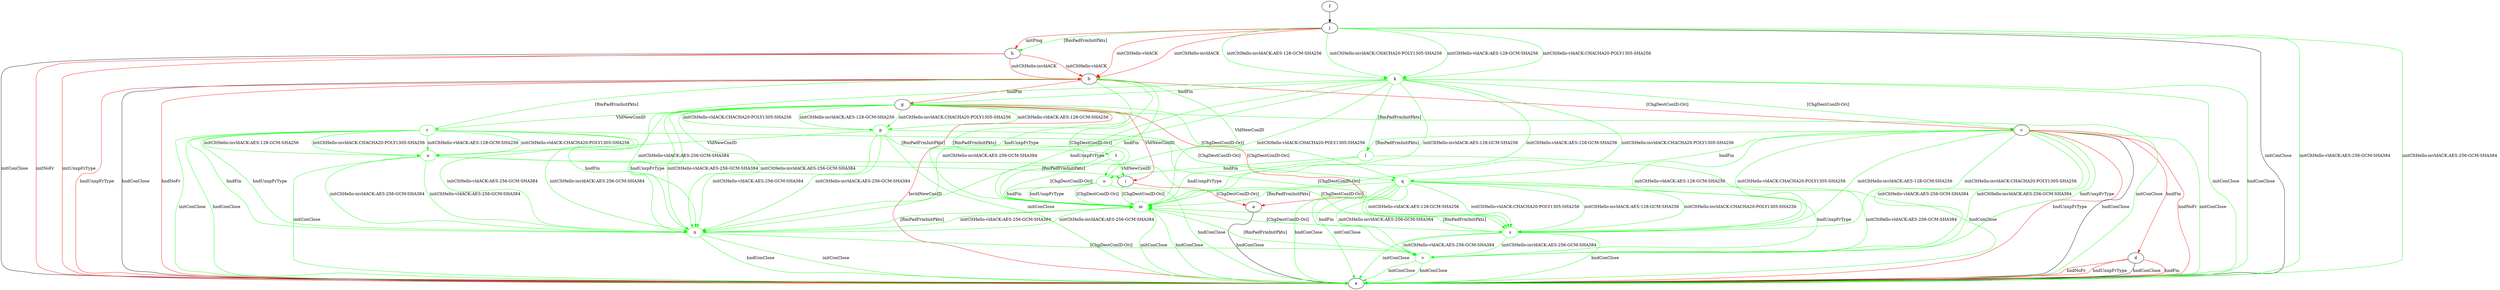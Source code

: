 digraph "" {
	a -> e	[key=0,
		label="hndConClose "];
	b -> c	[key=0,
		color=red,
		label="[ChgDestConID-Ori] "];
	b -> e	[key=0,
		label="hndConClose "];
	b -> e	[key=1,
		color=red,
		label="hndNoFr "];
	b -> e	[key=2,
		color=red,
		label="hndUnxpFrType "];
	b -> g	[key=0,
		color=red,
		label="hndFin "];
	m	[color=green];
	b -> m	[key=0,
		color=green,
		label="hndFin "];
	b -> m	[key=1,
		color=green,
		label="hndUnxpFrType "];
	b -> m	[key=2,
		color=green,
		label="[ChgDestConID-Ori] "];
	c -> d	[key=0,
		color=red,
		label="hndFin "];
	c -> e	[key=0,
		label="hndConClose "];
	c -> e	[key=1,
		color=green,
		label="initConClose "];
	c -> e	[key=2,
		color=red,
		label="hndNoFr "];
	c -> e	[key=3,
		color=red,
		label="hndUnxpFrType "];
	l	[color=green];
	c -> l	[key=0,
		color=green,
		label="[RmPadFrmInitPkts] "];
	q	[color=green];
	c -> q	[key=0,
		color=green,
		label="hndFin "];
	s	[color=green];
	c -> s	[key=0,
		color=green,
		label="initCltHello-vldACK:AES-128-GCM-SHA256 "];
	c -> s	[key=1,
		color=green,
		label="initCltHello-vldACK:CHACHA20-POLY1305-SHA256 "];
	c -> s	[key=2,
		color=green,
		label="initCltHello-invldACK:AES-128-GCM-SHA256 "];
	c -> s	[key=3,
		color=green,
		label="initCltHello-invldACK:CHACHA20-POLY1305-SHA256 "];
	v	[color=green];
	c -> v	[key=0,
		color=green,
		label="initCltHello-vldACK:AES-256-GCM-SHA384 "];
	c -> v	[key=1,
		color=green,
		label="initCltHello-invldACK:AES-256-GCM-SHA384 "];
	c -> v	[key=2,
		color=green,
		label="hndUnxpFrType "];
	d -> e	[key=0,
		label="hndConClose "];
	d -> e	[key=1,
		color=red,
		label="hndFin "];
	d -> e	[key=2,
		color=red,
		label="hndNoFr "];
	d -> e	[key=3,
		color=red,
		label="hndUnxpFrType "];
	f -> j	[key=0];
	g -> a	[key=0,
		color=red,
		label="[ChgDestConID-Ori] "];
	g -> e	[key=0,
		color=green,
		label="initConClose "];
	g -> e	[key=1,
		color=red,
		label="InvldNewConID "];
	g -> i	[key=0,
		color=red,
		label="VldNewConID "];
	n	[color=green];
	g -> n	[key=0,
		color=green,
		label="initCltHello-vldACK:AES-256-GCM-SHA384 "];
	g -> n	[key=1,
		color=green,
		label="initCltHello-invldACK:AES-256-GCM-SHA384 "];
	g -> n	[key=2,
		color=green,
		label="hndFin "];
	g -> n	[key=3,
		color=green,
		label="hndUnxpFrType "];
	o	[color=green];
	g -> o	[key=0,
		color=green,
		label="[RmPadFrmInitPkts] "];
	p	[color=green];
	g -> p	[key=0,
		color=green,
		label="initCltHello-vldACK:AES-128-GCM-SHA256 "];
	g -> p	[key=1,
		color=green,
		label="initCltHello-vldACK:CHACHA20-POLY1305-SHA256 "];
	g -> p	[key=2,
		color=green,
		label="initCltHello-invldACK:AES-128-GCM-SHA256 "];
	g -> p	[key=3,
		color=green,
		label="initCltHello-invldACK:CHACHA20-POLY1305-SHA256 "];
	g -> q	[key=0,
		color=green,
		label="[ChgDestConID-Ori] "];
	r	[color=green];
	g -> r	[key=0,
		color=green,
		label="VldNewConID "];
	h -> b	[key=0,
		color=red,
		label="initCltHello-vldACK "];
	h -> b	[key=1,
		color=red,
		label="initCltHello-invldACK "];
	h -> e	[key=0,
		label="initConClose "];
	h -> e	[key=1,
		color=red,
		label="initNoFr "];
	h -> e	[key=2,
		color=red,
		label="initUnxpFrType "];
	i -> a	[key=0,
		color=red,
		label="[ChgDestConID-Ori] "];
	i -> m	[key=0,
		color=green,
		label="[ChgDestConID-Ori] "];
	j -> b	[key=0,
		color=red,
		label="initCltHello-vldACK "];
	j -> b	[key=1,
		color=red,
		label="initCltHello-invldACK "];
	j -> e	[key=0,
		label="initConClose "];
	j -> e	[key=1,
		color=green,
		label="initCltHello-vldACK:AES-256-GCM-SHA384 "];
	j -> e	[key=2,
		color=green,
		label="initCltHello-invldACK:AES-256-GCM-SHA384 "];
	j -> h	[key=0,
		color=green,
		label="[RmPadFrmInitPkts] "];
	j -> h	[key=1,
		color=red,
		label="initPing "];
	k	[color=green];
	j -> k	[key=0,
		color=green,
		label="initCltHello-vldACK:AES-128-GCM-SHA256 "];
	j -> k	[key=1,
		color=green,
		label="initCltHello-vldACK:CHACHA20-POLY1305-SHA256 "];
	j -> k	[key=2,
		color=green,
		label="initCltHello-invldACK:AES-128-GCM-SHA256 "];
	j -> k	[key=3,
		color=green,
		label="initCltHello-invldACK:CHACHA20-POLY1305-SHA256 "];
	k -> c	[key=0,
		color=green,
		label="[ChgDestConID-Ori] "];
	k -> e	[key=0,
		color=green,
		label="initConClose "];
	k -> e	[key=1,
		color=green,
		label="hndConClose "];
	k -> g	[key=0,
		color=green,
		label="hndFin "];
	k -> l	[key=0,
		color=green,
		label="[RmPadFrmInitPkts] "];
	k -> m	[key=0,
		color=green,
		label="initCltHello-vldACK:AES-128-GCM-SHA256 "];
	k -> m	[key=1,
		color=green,
		label="initCltHello-vldACK:CHACHA20-POLY1305-SHA256 "];
	k -> m	[key=2,
		color=green,
		label="initCltHello-invldACK:AES-128-GCM-SHA256 "];
	k -> m	[key=3,
		color=green,
		label="initCltHello-invldACK:CHACHA20-POLY1305-SHA256 "];
	k -> n	[key=0,
		color=green,
		label="initCltHello-vldACK:AES-256-GCM-SHA384 "];
	k -> n	[key=1,
		color=green,
		label="initCltHello-invldACK:AES-256-GCM-SHA384 "];
	k -> n	[key=2,
		color=green,
		label="hndUnxpFrType "];
	l -> e	[key=0,
		color=green,
		label="hndConClose "];
	l -> m	[key=0,
		color=green,
		label="hndUnxpFrType "];
	l -> o	[key=0,
		color=green,
		label="hndFin "];
	m -> e	[key=0,
		color=green,
		label="initConClose "];
	m -> e	[key=1,
		color=green,
		label="hndConClose "];
	m -> n	[key=0,
		color=green,
		label="initCltHello-vldACK:AES-256-GCM-SHA384 "];
	m -> n	[key=1,
		color=green,
		label="initCltHello-invldACK:AES-256-GCM-SHA384 "];
	m -> s	[key=0,
		color=green,
		label="[ChgDestConID-Ori] "];
	n -> e	[key=0,
		color=green,
		label="initConClose "];
	n -> e	[key=1,
		color=green,
		label="hndConClose "];
	n -> m	[key=0,
		color=green,
		label="[RmPadFrmInitPkts] "];
	n -> v	[key=0,
		color=green,
		label="[ChgDestConID-Ori] "];
	o -> b	[key=0,
		color=green,
		label="VldNewConID "];
	o -> e	[key=0,
		color=green,
		label="hndConClose "];
	o -> m	[key=0,
		color=green,
		label="hndFin "];
	o -> m	[key=1,
		color=green,
		label="hndUnxpFrType "];
	o -> m	[key=2,
		color=green,
		label="[ChgDestConID-Ori] "];
	p -> e	[key=0,
		color=green,
		label="initConClose "];
	p -> n	[key=0,
		color=green,
		label="initCltHello-vldACK:AES-256-GCM-SHA384 "];
	p -> n	[key=1,
		color=green,
		label="initCltHello-invldACK:AES-256-GCM-SHA384 "];
	p -> s	[key=0,
		color=green,
		label="[ChgDestConID-Ori] "];
	t	[color=green];
	p -> t	[key=0,
		color=green,
		label="[RmPadFrmInitPkts] "];
	u	[color=green];
	p -> u	[key=0,
		color=green,
		label="VldNewConID "];
	q -> e	[key=0,
		color=green,
		label="initConClose "];
	q -> e	[key=1,
		color=green,
		label="hndConClose "];
	q -> m	[key=0,
		color=green,
		label="[RmPadFrmInitPkts] "];
	q -> s	[key=0,
		color=green,
		label="initCltHello-vldACK:AES-128-GCM-SHA256 "];
	q -> s	[key=1,
		color=green,
		label="initCltHello-vldACK:CHACHA20-POLY1305-SHA256 "];
	q -> s	[key=2,
		color=green,
		label="initCltHello-invldACK:AES-128-GCM-SHA256 "];
	q -> s	[key=3,
		color=green,
		label="initCltHello-invldACK:CHACHA20-POLY1305-SHA256 "];
	q -> v	[key=0,
		color=green,
		label="initCltHello-vldACK:AES-256-GCM-SHA384 "];
	q -> v	[key=1,
		color=green,
		label="initCltHello-invldACK:AES-256-GCM-SHA384 "];
	q -> v	[key=2,
		color=green,
		label="hndFin "];
	q -> v	[key=3,
		color=green,
		label="hndUnxpFrType "];
	r -> b	[key=0,
		color=green,
		label="[RmPadFrmInitPkts] "];
	r -> e	[key=0,
		color=green,
		label="initConClose "];
	r -> e	[key=1,
		color=green,
		label="hndConClose "];
	r -> n	[key=0,
		color=green,
		label="initCltHello-vldACK:AES-256-GCM-SHA384 "];
	r -> n	[key=1,
		color=green,
		label="initCltHello-invldACK:AES-256-GCM-SHA384 "];
	r -> n	[key=2,
		color=green,
		label="hndFin "];
	r -> n	[key=3,
		color=green,
		label="hndUnxpFrType "];
	r -> q	[key=0,
		color=green,
		label="[ChgDestConID-Ori] "];
	r -> u	[key=0,
		color=green,
		label="initCltHello-vldACK:AES-128-GCM-SHA256 "];
	r -> u	[key=1,
		color=green,
		label="initCltHello-vldACK:CHACHA20-POLY1305-SHA256 "];
	r -> u	[key=2,
		color=green,
		label="initCltHello-invldACK:AES-128-GCM-SHA256 "];
	r -> u	[key=3,
		color=green,
		label="initCltHello-invldACK:CHACHA20-POLY1305-SHA256 "];
	s -> e	[key=0,
		color=green,
		label="initConClose "];
	s -> e	[key=1,
		color=green,
		label="hndConClose "];
	s -> m	[key=0,
		color=green,
		label="[RmPadFrmInitPkts] "];
	s -> v	[key=0,
		color=green,
		label="initCltHello-vldACK:AES-256-GCM-SHA384 "];
	s -> v	[key=1,
		color=green,
		label="initCltHello-invldACK:AES-256-GCM-SHA384 "];
	t -> i	[key=0,
		color=green,
		label="VldNewConID "];
	t -> m	[key=0,
		color=green,
		label="[ChgDestConID-Ori] "];
	u -> e	[key=0,
		color=green,
		label="initConClose "];
	u -> i	[key=0,
		color=green,
		label="[RmPadFrmInitPkts] "];
	u -> n	[key=0,
		color=green,
		label="initCltHello-vldACK:AES-256-GCM-SHA384 "];
	u -> n	[key=1,
		color=green,
		label="initCltHello-invldACK:AES-256-GCM-SHA384 "];
	u -> s	[key=0,
		color=green,
		label="[ChgDestConID-Ori] "];
	v -> e	[key=0,
		color=green,
		label="initConClose "];
	v -> e	[key=1,
		color=green,
		label="hndConClose "];
	v -> m	[key=0,
		color=green,
		label="[RmPadFrmInitPkts] "];
}
